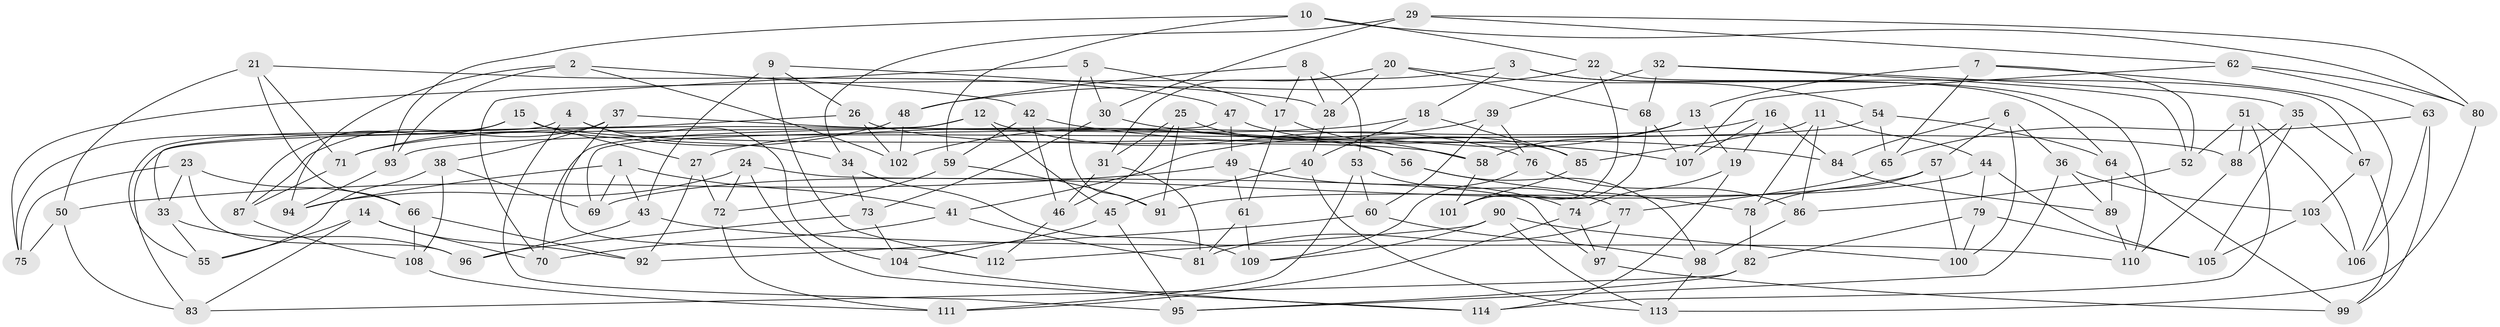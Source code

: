 // Generated by graph-tools (version 1.1) at 2025/03/03/09/25 03:03:09]
// undirected, 114 vertices, 228 edges
graph export_dot {
graph [start="1"]
  node [color=gray90,style=filled];
  1;
  2;
  3;
  4;
  5;
  6;
  7;
  8;
  9;
  10;
  11;
  12;
  13;
  14;
  15;
  16;
  17;
  18;
  19;
  20;
  21;
  22;
  23;
  24;
  25;
  26;
  27;
  28;
  29;
  30;
  31;
  32;
  33;
  34;
  35;
  36;
  37;
  38;
  39;
  40;
  41;
  42;
  43;
  44;
  45;
  46;
  47;
  48;
  49;
  50;
  51;
  52;
  53;
  54;
  55;
  56;
  57;
  58;
  59;
  60;
  61;
  62;
  63;
  64;
  65;
  66;
  67;
  68;
  69;
  70;
  71;
  72;
  73;
  74;
  75;
  76;
  77;
  78;
  79;
  80;
  81;
  82;
  83;
  84;
  85;
  86;
  87;
  88;
  89;
  90;
  91;
  92;
  93;
  94;
  95;
  96;
  97;
  98;
  99;
  100;
  101;
  102;
  103;
  104;
  105;
  106;
  107;
  108;
  109;
  110;
  111;
  112;
  113;
  114;
  1 -- 43;
  1 -- 69;
  1 -- 41;
  1 -- 94;
  2 -- 93;
  2 -- 94;
  2 -- 102;
  2 -- 42;
  3 -- 75;
  3 -- 110;
  3 -- 64;
  3 -- 18;
  4 -- 55;
  4 -- 95;
  4 -- 104;
  4 -- 34;
  5 -- 17;
  5 -- 91;
  5 -- 70;
  5 -- 30;
  6 -- 84;
  6 -- 100;
  6 -- 36;
  6 -- 57;
  7 -- 65;
  7 -- 52;
  7 -- 13;
  7 -- 106;
  8 -- 28;
  8 -- 48;
  8 -- 17;
  8 -- 53;
  9 -- 112;
  9 -- 43;
  9 -- 28;
  9 -- 26;
  10 -- 22;
  10 -- 59;
  10 -- 93;
  10 -- 80;
  11 -- 86;
  11 -- 78;
  11 -- 85;
  11 -- 44;
  12 -- 70;
  12 -- 45;
  12 -- 83;
  12 -- 76;
  13 -- 41;
  13 -- 19;
  13 -- 58;
  14 -- 70;
  14 -- 92;
  14 -- 83;
  14 -- 55;
  15 -- 87;
  15 -- 75;
  15 -- 88;
  15 -- 27;
  16 -- 107;
  16 -- 84;
  16 -- 27;
  16 -- 19;
  17 -- 61;
  17 -- 58;
  18 -- 71;
  18 -- 85;
  18 -- 40;
  19 -- 114;
  19 -- 74;
  20 -- 68;
  20 -- 31;
  20 -- 28;
  20 -- 54;
  21 -- 47;
  21 -- 71;
  21 -- 66;
  21 -- 50;
  22 -- 101;
  22 -- 48;
  22 -- 67;
  23 -- 75;
  23 -- 96;
  23 -- 66;
  23 -- 33;
  24 -- 114;
  24 -- 72;
  24 -- 94;
  24 -- 97;
  25 -- 31;
  25 -- 91;
  25 -- 56;
  25 -- 46;
  26 -- 33;
  26 -- 58;
  26 -- 102;
  27 -- 72;
  27 -- 92;
  28 -- 40;
  29 -- 34;
  29 -- 62;
  29 -- 80;
  29 -- 30;
  30 -- 73;
  30 -- 84;
  31 -- 46;
  31 -- 81;
  32 -- 68;
  32 -- 39;
  32 -- 52;
  32 -- 35;
  33 -- 96;
  33 -- 55;
  34 -- 73;
  34 -- 109;
  35 -- 67;
  35 -- 88;
  35 -- 105;
  36 -- 89;
  36 -- 95;
  36 -- 103;
  37 -- 56;
  37 -- 38;
  37 -- 87;
  37 -- 112;
  38 -- 69;
  38 -- 108;
  38 -- 55;
  39 -- 76;
  39 -- 60;
  39 -- 102;
  40 -- 45;
  40 -- 113;
  41 -- 70;
  41 -- 81;
  42 -- 107;
  42 -- 59;
  42 -- 46;
  43 -- 96;
  43 -- 110;
  44 -- 79;
  44 -- 91;
  44 -- 105;
  45 -- 95;
  45 -- 104;
  46 -- 112;
  47 -- 49;
  47 -- 69;
  47 -- 85;
  48 -- 102;
  48 -- 71;
  49 -- 50;
  49 -- 61;
  49 -- 74;
  50 -- 75;
  50 -- 83;
  51 -- 52;
  51 -- 88;
  51 -- 114;
  51 -- 106;
  52 -- 86;
  53 -- 111;
  53 -- 60;
  53 -- 77;
  54 -- 93;
  54 -- 64;
  54 -- 65;
  56 -- 98;
  56 -- 78;
  57 -- 78;
  57 -- 100;
  57 -- 69;
  58 -- 101;
  59 -- 91;
  59 -- 72;
  60 -- 98;
  60 -- 92;
  61 -- 81;
  61 -- 109;
  62 -- 63;
  62 -- 80;
  62 -- 107;
  63 -- 106;
  63 -- 65;
  63 -- 99;
  64 -- 99;
  64 -- 89;
  65 -- 77;
  66 -- 92;
  66 -- 108;
  67 -- 103;
  67 -- 99;
  68 -- 107;
  68 -- 101;
  71 -- 87;
  72 -- 111;
  73 -- 96;
  73 -- 104;
  74 -- 97;
  74 -- 111;
  76 -- 86;
  76 -- 109;
  77 -- 97;
  77 -- 81;
  78 -- 82;
  79 -- 82;
  79 -- 100;
  79 -- 105;
  80 -- 113;
  82 -- 95;
  82 -- 83;
  84 -- 89;
  85 -- 101;
  86 -- 98;
  87 -- 108;
  88 -- 110;
  89 -- 110;
  90 -- 109;
  90 -- 112;
  90 -- 113;
  90 -- 100;
  93 -- 94;
  97 -- 99;
  98 -- 113;
  103 -- 106;
  103 -- 105;
  104 -- 114;
  108 -- 111;
}
